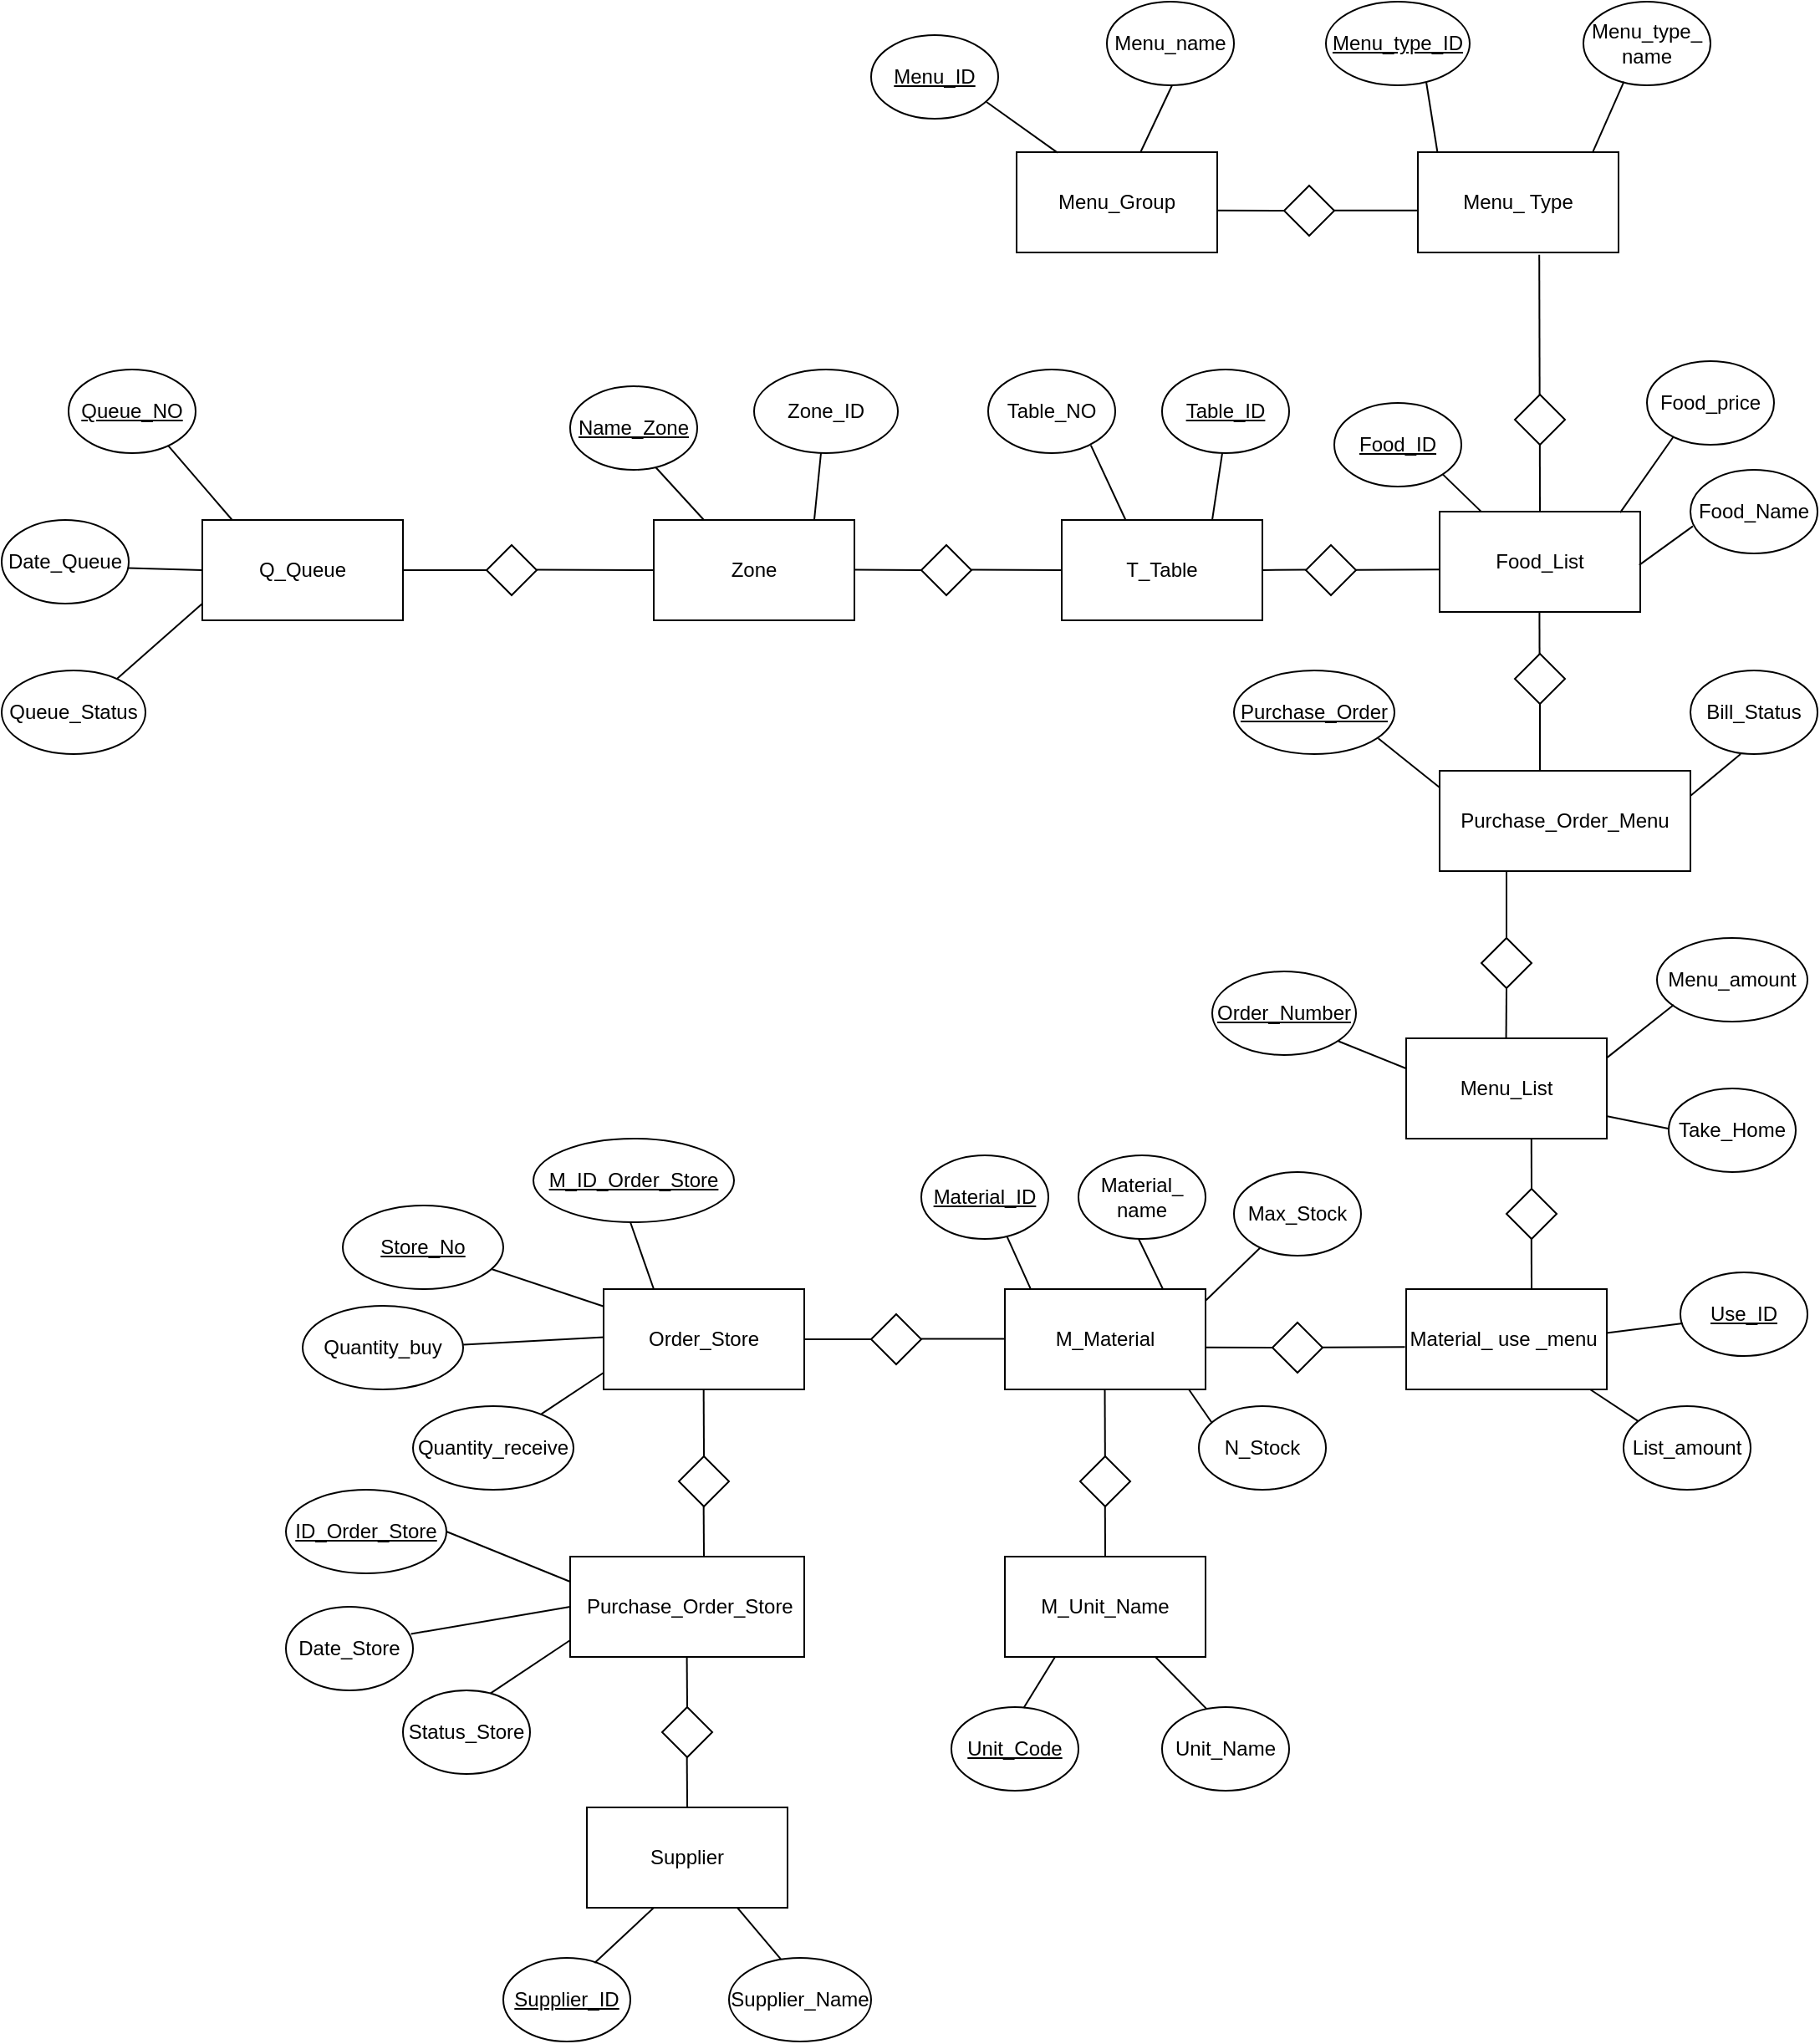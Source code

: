 <mxfile version="24.0.7" type="github">
  <diagram name="หน้า-1" id="NC8CfdXMqsGIgtxX-ItK">
    <mxGraphModel dx="3401" dy="2326" grid="1" gridSize="10" guides="1" tooltips="1" connect="1" arrows="1" fold="1" page="1" pageScale="1" pageWidth="827" pageHeight="1169" math="0" shadow="0">
      <root>
        <mxCell id="0" />
        <mxCell id="1" parent="0" />
        <mxCell id="oNc5xV1l3uZRWg-EU25s-1" value="Q_Queue" style="rounded=0;whiteSpace=wrap;html=1;" parent="1" vertex="1">
          <mxGeometry x="-160" y="60" width="120" height="60" as="geometry" />
        </mxCell>
        <mxCell id="oNc5xV1l3uZRWg-EU25s-2" value="T_Table" style="rounded=0;whiteSpace=wrap;html=1;" parent="1" vertex="1">
          <mxGeometry x="354" y="60" width="120" height="60" as="geometry" />
        </mxCell>
        <mxCell id="oNc5xV1l3uZRWg-EU25s-3" value="Menu_List" style="rounded=0;whiteSpace=wrap;html=1;" parent="1" vertex="1">
          <mxGeometry x="560" y="370" width="120" height="60" as="geometry" />
        </mxCell>
        <mxCell id="oNc5xV1l3uZRWg-EU25s-4" value="Purchase_Order_Menu" style="rounded=0;whiteSpace=wrap;html=1;" parent="1" vertex="1">
          <mxGeometry x="580" y="210" width="150" height="60" as="geometry" />
        </mxCell>
        <mxCell id="oNc5xV1l3uZRWg-EU25s-5" value="Food_List" style="rounded=0;whiteSpace=wrap;html=1;" parent="1" vertex="1">
          <mxGeometry x="580" y="55" width="120" height="60" as="geometry" />
        </mxCell>
        <mxCell id="oNc5xV1l3uZRWg-EU25s-6" value="Material_ use _menu&amp;nbsp;" style="rounded=0;whiteSpace=wrap;html=1;" parent="1" vertex="1">
          <mxGeometry x="560" y="520" width="120" height="60" as="geometry" />
        </mxCell>
        <mxCell id="oNc5xV1l3uZRWg-EU25s-7" value="M_Material" style="rounded=0;whiteSpace=wrap;html=1;" parent="1" vertex="1">
          <mxGeometry x="320" y="520" width="120" height="60" as="geometry" />
        </mxCell>
        <mxCell id="oNc5xV1l3uZRWg-EU25s-8" value="Menu_ Type" style="rounded=0;whiteSpace=wrap;html=1;" parent="1" vertex="1">
          <mxGeometry x="567" y="-160" width="120" height="60" as="geometry" />
        </mxCell>
        <mxCell id="oNc5xV1l3uZRWg-EU25s-9" value="&amp;nbsp;Menu_Group&amp;nbsp;" style="rounded=0;whiteSpace=wrap;html=1;" parent="1" vertex="1">
          <mxGeometry x="327" y="-160" width="120" height="60" as="geometry" />
        </mxCell>
        <mxCell id="oNc5xV1l3uZRWg-EU25s-10" value="M_Unit_Name" style="rounded=0;whiteSpace=wrap;html=1;" parent="1" vertex="1">
          <mxGeometry x="320" y="680" width="120" height="60" as="geometry" />
        </mxCell>
        <mxCell id="oNc5xV1l3uZRWg-EU25s-11" value="Zone" style="rounded=0;whiteSpace=wrap;html=1;" parent="1" vertex="1">
          <mxGeometry x="110" y="60" width="120" height="60" as="geometry" />
        </mxCell>
        <mxCell id="oNc5xV1l3uZRWg-EU25s-12" value="Order_Store" style="rounded=0;whiteSpace=wrap;html=1;" parent="1" vertex="1">
          <mxGeometry x="80" y="520" width="120" height="60" as="geometry" />
        </mxCell>
        <mxCell id="oNc5xV1l3uZRWg-EU25s-13" value="&amp;nbsp;Purchase_Order_Store" style="rounded=0;whiteSpace=wrap;html=1;" parent="1" vertex="1">
          <mxGeometry x="60" y="680" width="140" height="60" as="geometry" />
        </mxCell>
        <mxCell id="oNc5xV1l3uZRWg-EU25s-14" value="Supplier" style="rounded=0;whiteSpace=wrap;html=1;" parent="1" vertex="1">
          <mxGeometry x="70" y="830" width="120" height="60" as="geometry" />
        </mxCell>
        <mxCell id="oNc5xV1l3uZRWg-EU25s-18" value="" style="rhombus;whiteSpace=wrap;html=1;" parent="1" vertex="1">
          <mxGeometry x="10" y="75" width="30" height="30" as="geometry" />
        </mxCell>
        <mxCell id="oNc5xV1l3uZRWg-EU25s-20" value="" style="endArrow=none;html=1;rounded=0;" parent="1" source="oNc5xV1l3uZRWg-EU25s-1" edge="1">
          <mxGeometry width="50" height="50" relative="1" as="geometry">
            <mxPoint x="-40" y="140" as="sourcePoint" />
            <mxPoint x="10" y="90" as="targetPoint" />
          </mxGeometry>
        </mxCell>
        <mxCell id="oNc5xV1l3uZRWg-EU25s-21" value="" style="endArrow=none;html=1;rounded=0;entryX=0;entryY=0.5;entryDx=0;entryDy=0;" parent="1" target="oNc5xV1l3uZRWg-EU25s-11" edge="1">
          <mxGeometry width="50" height="50" relative="1" as="geometry">
            <mxPoint x="40" y="89.76" as="sourcePoint" />
            <mxPoint x="90" y="89.76" as="targetPoint" />
          </mxGeometry>
        </mxCell>
        <mxCell id="oNc5xV1l3uZRWg-EU25s-22" value="" style="rhombus;whiteSpace=wrap;html=1;" parent="1" vertex="1">
          <mxGeometry x="270" y="75" width="30" height="30" as="geometry" />
        </mxCell>
        <mxCell id="oNc5xV1l3uZRWg-EU25s-23" value="" style="endArrow=none;html=1;rounded=0;" parent="1" edge="1">
          <mxGeometry width="50" height="50" relative="1" as="geometry">
            <mxPoint x="230" y="89.76" as="sourcePoint" />
            <mxPoint x="270" y="90" as="targetPoint" />
          </mxGeometry>
        </mxCell>
        <mxCell id="oNc5xV1l3uZRWg-EU25s-24" value="" style="endArrow=none;html=1;rounded=0;entryX=0;entryY=0.5;entryDx=0;entryDy=0;" parent="1" target="oNc5xV1l3uZRWg-EU25s-2" edge="1">
          <mxGeometry width="50" height="50" relative="1" as="geometry">
            <mxPoint x="300" y="89.76" as="sourcePoint" />
            <mxPoint x="350" y="89.76" as="targetPoint" />
          </mxGeometry>
        </mxCell>
        <mxCell id="oNc5xV1l3uZRWg-EU25s-25" value="" style="rhombus;whiteSpace=wrap;html=1;" parent="1" vertex="1">
          <mxGeometry x="500" y="75" width="30" height="30" as="geometry" />
        </mxCell>
        <mxCell id="oNc5xV1l3uZRWg-EU25s-26" value="" style="endArrow=none;html=1;rounded=0;exitX=1;exitY=0.5;exitDx=0;exitDy=0;" parent="1" source="oNc5xV1l3uZRWg-EU25s-2" edge="1">
          <mxGeometry width="50" height="50" relative="1" as="geometry">
            <mxPoint x="480" y="90" as="sourcePoint" />
            <mxPoint x="500" y="89.76" as="targetPoint" />
          </mxGeometry>
        </mxCell>
        <mxCell id="oNc5xV1l3uZRWg-EU25s-30" value="" style="endArrow=none;html=1;rounded=0;exitX=0.4;exitY=0.003;exitDx=0;exitDy=0;exitPerimeter=0;" parent="1" source="oNc5xV1l3uZRWg-EU25s-4" target="oNc5xV1l3uZRWg-EU25s-36" edge="1">
          <mxGeometry width="50" height="50" relative="1" as="geometry">
            <mxPoint x="1109.92" y="230" as="sourcePoint" />
            <mxPoint x="1109.92" y="210" as="targetPoint" />
          </mxGeometry>
        </mxCell>
        <mxCell id="oNc5xV1l3uZRWg-EU25s-31" value="" style="rhombus;whiteSpace=wrap;html=1;" parent="1" vertex="1">
          <mxGeometry x="625" y="-15" width="30" height="30" as="geometry" />
        </mxCell>
        <mxCell id="oNc5xV1l3uZRWg-EU25s-33" value="" style="endArrow=none;html=1;rounded=0;exitX=0.4;exitY=0.003;exitDx=0;exitDy=0;exitPerimeter=0;" parent="1" edge="1">
          <mxGeometry width="50" height="50" relative="1" as="geometry">
            <mxPoint x="639.79" y="145" as="sourcePoint" />
            <mxPoint x="639.71" y="115" as="targetPoint" />
          </mxGeometry>
        </mxCell>
        <mxCell id="oNc5xV1l3uZRWg-EU25s-34" value="" style="endArrow=none;html=1;rounded=0;exitX=0.5;exitY=0;exitDx=0;exitDy=0;" parent="1" source="oNc5xV1l3uZRWg-EU25s-5" edge="1">
          <mxGeometry width="50" height="50" relative="1" as="geometry">
            <mxPoint x="640.01" y="45" as="sourcePoint" />
            <mxPoint x="639.93" y="15" as="targetPoint" />
          </mxGeometry>
        </mxCell>
        <mxCell id="oNc5xV1l3uZRWg-EU25s-36" value="" style="rhombus;whiteSpace=wrap;html=1;" parent="1" vertex="1">
          <mxGeometry x="625" y="140" width="30" height="30" as="geometry" />
        </mxCell>
        <mxCell id="oNc5xV1l3uZRWg-EU25s-37" value="" style="rhombus;whiteSpace=wrap;html=1;" parent="1" vertex="1">
          <mxGeometry x="487" y="-140" width="30" height="30" as="geometry" />
        </mxCell>
        <mxCell id="oNc5xV1l3uZRWg-EU25s-38" value="" style="rhombus;whiteSpace=wrap;html=1;" parent="1" vertex="1">
          <mxGeometry x="480" y="540" width="30" height="30" as="geometry" />
        </mxCell>
        <mxCell id="oNc5xV1l3uZRWg-EU25s-39" value="" style="rhombus;whiteSpace=wrap;html=1;" parent="1" vertex="1">
          <mxGeometry x="240" y="535" width="30" height="30" as="geometry" />
        </mxCell>
        <mxCell id="oNc5xV1l3uZRWg-EU25s-40" value="" style="rhombus;whiteSpace=wrap;html=1;" parent="1" vertex="1">
          <mxGeometry x="365" y="620" width="30" height="30" as="geometry" />
        </mxCell>
        <mxCell id="oNc5xV1l3uZRWg-EU25s-41" value="" style="rhombus;whiteSpace=wrap;html=1;" parent="1" vertex="1">
          <mxGeometry x="125" y="620" width="30" height="30" as="geometry" />
        </mxCell>
        <mxCell id="oNc5xV1l3uZRWg-EU25s-42" value="" style="rhombus;whiteSpace=wrap;html=1;" parent="1" vertex="1">
          <mxGeometry x="115" y="770" width="30" height="30" as="geometry" />
        </mxCell>
        <mxCell id="oNc5xV1l3uZRWg-EU25s-45" value="" style="endArrow=none;html=1;rounded=0;exitX=0.5;exitY=0;exitDx=0;exitDy=0;" parent="1" edge="1">
          <mxGeometry width="50" height="50" relative="1" as="geometry">
            <mxPoint x="379.93" y="620" as="sourcePoint" />
            <mxPoint x="379.76" y="580" as="targetPoint" />
          </mxGeometry>
        </mxCell>
        <mxCell id="oNc5xV1l3uZRWg-EU25s-46" value="" style="endArrow=none;html=1;rounded=0;" parent="1" edge="1">
          <mxGeometry width="50" height="50" relative="1" as="geometry">
            <mxPoint x="380" y="680" as="sourcePoint" />
            <mxPoint x="379.9" y="650" as="targetPoint" />
          </mxGeometry>
        </mxCell>
        <mxCell id="oNc5xV1l3uZRWg-EU25s-47" value="" style="endArrow=none;html=1;rounded=0;exitX=0.5;exitY=0;exitDx=0;exitDy=0;" parent="1" edge="1">
          <mxGeometry width="50" height="50" relative="1" as="geometry">
            <mxPoint x="140.0" y="620" as="sourcePoint" />
            <mxPoint x="139.83" y="580" as="targetPoint" />
          </mxGeometry>
        </mxCell>
        <mxCell id="oNc5xV1l3uZRWg-EU25s-48" value="" style="endArrow=none;html=1;rounded=0;" parent="1" edge="1">
          <mxGeometry width="50" height="50" relative="1" as="geometry">
            <mxPoint x="140" y="680" as="sourcePoint" />
            <mxPoint x="139.83" y="650" as="targetPoint" />
          </mxGeometry>
        </mxCell>
        <mxCell id="oNc5xV1l3uZRWg-EU25s-49" value="" style="endArrow=none;html=1;rounded=0;" parent="1" edge="1">
          <mxGeometry width="50" height="50" relative="1" as="geometry">
            <mxPoint x="130" y="770" as="sourcePoint" />
            <mxPoint x="129.8" y="740" as="targetPoint" />
          </mxGeometry>
        </mxCell>
        <mxCell id="oNc5xV1l3uZRWg-EU25s-50" value="" style="endArrow=none;html=1;rounded=0;" parent="1" edge="1">
          <mxGeometry width="50" height="50" relative="1" as="geometry">
            <mxPoint x="130.03" y="830" as="sourcePoint" />
            <mxPoint x="129.83" y="800" as="targetPoint" />
          </mxGeometry>
        </mxCell>
        <mxCell id="oNc5xV1l3uZRWg-EU25s-51" value="" style="endArrow=none;html=1;rounded=0;entryX=-0.003;entryY=0.578;entryDx=0;entryDy=0;entryPerimeter=0;" parent="1" target="oNc5xV1l3uZRWg-EU25s-5" edge="1">
          <mxGeometry width="50" height="50" relative="1" as="geometry">
            <mxPoint x="530" y="89.88" as="sourcePoint" />
            <mxPoint x="584" y="90.12" as="targetPoint" />
          </mxGeometry>
        </mxCell>
        <mxCell id="oNc5xV1l3uZRWg-EU25s-53" value="" style="endArrow=none;html=1;rounded=0;entryX=0;entryY=0.582;entryDx=0;entryDy=0;entryPerimeter=0;" parent="1" target="oNc5xV1l3uZRWg-EU25s-8" edge="1">
          <mxGeometry width="50" height="50" relative="1" as="geometry">
            <mxPoint x="517" y="-125.1" as="sourcePoint" />
            <mxPoint x="557" y="-125" as="targetPoint" />
          </mxGeometry>
        </mxCell>
        <mxCell id="oNc5xV1l3uZRWg-EU25s-54" value="" style="endArrow=none;html=1;rounded=0;" parent="1" edge="1">
          <mxGeometry width="50" height="50" relative="1" as="geometry">
            <mxPoint x="447" y="-125.1" as="sourcePoint" />
            <mxPoint x="487" y="-125" as="targetPoint" />
          </mxGeometry>
        </mxCell>
        <mxCell id="oNc5xV1l3uZRWg-EU25s-55" value="" style="endArrow=none;html=1;rounded=0;entryX=0;entryY=0.582;entryDx=0;entryDy=0;entryPerimeter=0;" parent="1" edge="1">
          <mxGeometry width="50" height="50" relative="1" as="geometry">
            <mxPoint x="270" y="549.71" as="sourcePoint" />
            <mxPoint x="320" y="549.81" as="targetPoint" />
          </mxGeometry>
        </mxCell>
        <mxCell id="oNc5xV1l3uZRWg-EU25s-56" value="" style="endArrow=none;html=1;rounded=0;entryX=0;entryY=0.582;entryDx=0;entryDy=0;entryPerimeter=0;" parent="1" edge="1">
          <mxGeometry width="50" height="50" relative="1" as="geometry">
            <mxPoint x="200" y="550" as="sourcePoint" />
            <mxPoint x="240" y="550" as="targetPoint" />
          </mxGeometry>
        </mxCell>
        <mxCell id="oNc5xV1l3uZRWg-EU25s-57" value="" style="endArrow=none;html=1;rounded=0;" parent="1" edge="1">
          <mxGeometry width="50" height="50" relative="1" as="geometry">
            <mxPoint x="440" y="554.9" as="sourcePoint" />
            <mxPoint x="480" y="555" as="targetPoint" />
          </mxGeometry>
        </mxCell>
        <mxCell id="oNc5xV1l3uZRWg-EU25s-58" value="" style="endArrow=none;html=1;rounded=0;entryX=-0.006;entryY=0.578;entryDx=0;entryDy=0;entryPerimeter=0;" parent="1" target="oNc5xV1l3uZRWg-EU25s-6" edge="1">
          <mxGeometry width="50" height="50" relative="1" as="geometry">
            <mxPoint x="510" y="554.9" as="sourcePoint" />
            <mxPoint x="550" y="555" as="targetPoint" />
          </mxGeometry>
        </mxCell>
        <mxCell id="oNc5xV1l3uZRWg-EU25s-60" value="Material_&lt;div&gt;name&lt;/div&gt;" style="ellipse;whiteSpace=wrap;html=1;" parent="1" vertex="1">
          <mxGeometry x="364" y="440" width="76" height="50" as="geometry" />
        </mxCell>
        <mxCell id="oNc5xV1l3uZRWg-EU25s-62" value="&lt;u&gt;Material_ID&lt;/u&gt;" style="ellipse;whiteSpace=wrap;html=1;" parent="1" vertex="1">
          <mxGeometry x="270" y="440" width="76" height="50" as="geometry" />
        </mxCell>
        <mxCell id="oNc5xV1l3uZRWg-EU25s-63" value="Max_Stock" style="ellipse;whiteSpace=wrap;html=1;" parent="1" vertex="1">
          <mxGeometry x="457" y="450" width="76" height="50" as="geometry" />
        </mxCell>
        <mxCell id="oNc5xV1l3uZRWg-EU25s-64" value="N_Stock" style="ellipse;whiteSpace=wrap;html=1;" parent="1" vertex="1">
          <mxGeometry x="436" y="590" width="76" height="50" as="geometry" />
        </mxCell>
        <mxCell id="oNc5xV1l3uZRWg-EU25s-66" value="&lt;u&gt;Unit_Code&lt;/u&gt;" style="ellipse;whiteSpace=wrap;html=1;" parent="1" vertex="1">
          <mxGeometry x="288" y="770" width="76" height="50" as="geometry" />
        </mxCell>
        <mxCell id="oNc5xV1l3uZRWg-EU25s-67" value="Unit_Name" style="ellipse;whiteSpace=wrap;html=1;" parent="1" vertex="1">
          <mxGeometry x="414" y="770" width="76" height="50" as="geometry" />
        </mxCell>
        <mxCell id="oNc5xV1l3uZRWg-EU25s-68" value="&lt;u&gt;Supplier_ID&lt;/u&gt;" style="ellipse;whiteSpace=wrap;html=1;" parent="1" vertex="1">
          <mxGeometry x="20" y="920" width="76" height="50" as="geometry" />
        </mxCell>
        <mxCell id="oNc5xV1l3uZRWg-EU25s-69" value="Supplier_Name" style="ellipse;whiteSpace=wrap;html=1;" parent="1" vertex="1">
          <mxGeometry x="155" y="920" width="85" height="50" as="geometry" />
        </mxCell>
        <mxCell id="oNc5xV1l3uZRWg-EU25s-70" value="&lt;u&gt;ID_Order_Store&lt;/u&gt;" style="ellipse;whiteSpace=wrap;html=1;" parent="1" vertex="1">
          <mxGeometry x="-110" y="640" width="96" height="50" as="geometry" />
        </mxCell>
        <mxCell id="oNc5xV1l3uZRWg-EU25s-71" value="Date_Store" style="ellipse;whiteSpace=wrap;html=1;" parent="1" vertex="1">
          <mxGeometry x="-110" y="710" width="76" height="50" as="geometry" />
        </mxCell>
        <mxCell id="oNc5xV1l3uZRWg-EU25s-72" value="Status_Store" style="ellipse;whiteSpace=wrap;html=1;" parent="1" vertex="1">
          <mxGeometry x="-40" y="760" width="76" height="50" as="geometry" />
        </mxCell>
        <mxCell id="oNc5xV1l3uZRWg-EU25s-73" value="&lt;u&gt;M_ID_Order_Store&lt;/u&gt;" style="ellipse;whiteSpace=wrap;html=1;" parent="1" vertex="1">
          <mxGeometry x="38" y="430" width="120" height="50" as="geometry" />
        </mxCell>
        <mxCell id="oNc5xV1l3uZRWg-EU25s-74" value="&lt;u&gt;Store_No&lt;/u&gt;" style="ellipse;whiteSpace=wrap;html=1;" parent="1" vertex="1">
          <mxGeometry x="-76" y="470" width="96" height="50" as="geometry" />
        </mxCell>
        <mxCell id="oNc5xV1l3uZRWg-EU25s-75" value="Quantity_buy" style="ellipse;whiteSpace=wrap;html=1;" parent="1" vertex="1">
          <mxGeometry x="-100" y="530" width="96" height="50" as="geometry" />
        </mxCell>
        <mxCell id="oNc5xV1l3uZRWg-EU25s-76" value="Quantity_receive" style="ellipse;whiteSpace=wrap;html=1;" parent="1" vertex="1">
          <mxGeometry x="-34" y="590" width="96" height="50" as="geometry" />
        </mxCell>
        <mxCell id="oNc5xV1l3uZRWg-EU25s-77" value="&lt;u&gt;Menu_ID&lt;/u&gt;" style="ellipse;whiteSpace=wrap;html=1;" parent="1" vertex="1">
          <mxGeometry x="240" y="-230" width="76" height="50" as="geometry" />
        </mxCell>
        <mxCell id="oNc5xV1l3uZRWg-EU25s-78" value="Menu_name" style="ellipse;whiteSpace=wrap;html=1;" parent="1" vertex="1">
          <mxGeometry x="381" y="-250" width="76" height="50" as="geometry" />
        </mxCell>
        <mxCell id="oNc5xV1l3uZRWg-EU25s-79" value="Menu_type_&lt;div&gt;name&lt;/div&gt;" style="ellipse;whiteSpace=wrap;html=1;" parent="1" vertex="1">
          <mxGeometry x="666" y="-250" width="76" height="50" as="geometry" />
        </mxCell>
        <mxCell id="oNc5xV1l3uZRWg-EU25s-81" value="&lt;u&gt;Menu_type_ID&lt;/u&gt;" style="ellipse;whiteSpace=wrap;html=1;" parent="1" vertex="1">
          <mxGeometry x="512" y="-250" width="86" height="50" as="geometry" />
        </mxCell>
        <mxCell id="oNc5xV1l3uZRWg-EU25s-82" value="&lt;u&gt;Food_ID&lt;/u&gt;" style="ellipse;whiteSpace=wrap;html=1;" parent="1" vertex="1">
          <mxGeometry x="517" y="-10" width="76" height="50" as="geometry" />
        </mxCell>
        <mxCell id="oNc5xV1l3uZRWg-EU25s-83" value="Food_Name" style="ellipse;whiteSpace=wrap;html=1;" parent="1" vertex="1">
          <mxGeometry x="730" y="30" width="76" height="50" as="geometry" />
        </mxCell>
        <mxCell id="oNc5xV1l3uZRWg-EU25s-84" value="Food_price" style="ellipse;whiteSpace=wrap;html=1;" parent="1" vertex="1">
          <mxGeometry x="704" y="-35" width="76" height="50" as="geometry" />
        </mxCell>
        <mxCell id="oNc5xV1l3uZRWg-EU25s-85" value="&lt;u&gt;Use_ID&lt;/u&gt;" style="ellipse;whiteSpace=wrap;html=1;" parent="1" vertex="1">
          <mxGeometry x="724" y="510" width="76" height="50" as="geometry" />
        </mxCell>
        <mxCell id="oNc5xV1l3uZRWg-EU25s-86" value="List_amount" style="ellipse;whiteSpace=wrap;html=1;" parent="1" vertex="1">
          <mxGeometry x="690" y="590" width="76" height="50" as="geometry" />
        </mxCell>
        <mxCell id="oNc5xV1l3uZRWg-EU25s-87" value="Queue_Status" style="ellipse;whiteSpace=wrap;html=1;" parent="1" vertex="1">
          <mxGeometry x="-280" y="150" width="86" height="50" as="geometry" />
        </mxCell>
        <mxCell id="oNc5xV1l3uZRWg-EU25s-88" value="Date_Queue" style="ellipse;whiteSpace=wrap;html=1;" parent="1" vertex="1">
          <mxGeometry x="-280" y="60" width="76" height="50" as="geometry" />
        </mxCell>
        <mxCell id="oNc5xV1l3uZRWg-EU25s-89" value="&lt;u&gt;Queue_NO&lt;/u&gt;" style="ellipse;whiteSpace=wrap;html=1;" parent="1" vertex="1">
          <mxGeometry x="-240" y="-30" width="76" height="50" as="geometry" />
        </mxCell>
        <mxCell id="oNc5xV1l3uZRWg-EU25s-90" value="&lt;u&gt;Name_Zone&lt;/u&gt;" style="ellipse;whiteSpace=wrap;html=1;" parent="1" vertex="1">
          <mxGeometry x="60" y="-20" width="76" height="50" as="geometry" />
        </mxCell>
        <mxCell id="oNc5xV1l3uZRWg-EU25s-91" value="Zone_ID" style="ellipse;whiteSpace=wrap;html=1;" parent="1" vertex="1">
          <mxGeometry x="170" y="-30" width="86" height="50" as="geometry" />
        </mxCell>
        <mxCell id="oNc5xV1l3uZRWg-EU25s-92" value="Table_NO" style="ellipse;whiteSpace=wrap;html=1;" parent="1" vertex="1">
          <mxGeometry x="310" y="-30" width="76" height="50" as="geometry" />
        </mxCell>
        <mxCell id="oNc5xV1l3uZRWg-EU25s-93" value="&lt;u&gt;Table_ID&lt;/u&gt;" style="ellipse;whiteSpace=wrap;html=1;" parent="1" vertex="1">
          <mxGeometry x="414" y="-30" width="76" height="50" as="geometry" />
        </mxCell>
        <mxCell id="oNc5xV1l3uZRWg-EU25s-94" value="Bill_Status" style="ellipse;whiteSpace=wrap;html=1;" parent="1" vertex="1">
          <mxGeometry x="730" y="150" width="76" height="50" as="geometry" />
        </mxCell>
        <mxCell id="oNc5xV1l3uZRWg-EU25s-95" value="&lt;u&gt;Purchase_Order&lt;/u&gt;" style="ellipse;whiteSpace=wrap;html=1;" parent="1" vertex="1">
          <mxGeometry x="457" y="150" width="96" height="50" as="geometry" />
        </mxCell>
        <mxCell id="oNc5xV1l3uZRWg-EU25s-96" value="&lt;u&gt;Order_Number&lt;/u&gt;" style="ellipse;whiteSpace=wrap;html=1;" parent="1" vertex="1">
          <mxGeometry x="444" y="330" width="86" height="50" as="geometry" />
        </mxCell>
        <mxCell id="oNc5xV1l3uZRWg-EU25s-97" value="Menu_amount" style="ellipse;whiteSpace=wrap;html=1;" parent="1" vertex="1">
          <mxGeometry x="710" y="310" width="90" height="50" as="geometry" />
        </mxCell>
        <mxCell id="oNc5xV1l3uZRWg-EU25s-98" value="Take_Home" style="ellipse;whiteSpace=wrap;html=1;" parent="1" vertex="1">
          <mxGeometry x="717" y="400" width="76" height="50" as="geometry" />
        </mxCell>
        <mxCell id="oNc5xV1l3uZRWg-EU25s-100" value="" style="endArrow=none;html=1;rounded=0;exitX=0.5;exitY=0;exitDx=0;exitDy=0;entryX=0.605;entryY=1.022;entryDx=0;entryDy=0;entryPerimeter=0;" parent="1" target="oNc5xV1l3uZRWg-EU25s-8" edge="1">
          <mxGeometry width="50" height="50" relative="1" as="geometry">
            <mxPoint x="639.83" y="-15" as="sourcePoint" />
            <mxPoint x="639.66" y="-55" as="targetPoint" />
          </mxGeometry>
        </mxCell>
        <mxCell id="oNc5xV1l3uZRWg-EU25s-101" value="" style="rhombus;whiteSpace=wrap;html=1;" parent="1" vertex="1">
          <mxGeometry x="605" y="310" width="30" height="30" as="geometry" />
        </mxCell>
        <mxCell id="oNc5xV1l3uZRWg-EU25s-102" value="" style="endArrow=none;html=1;rounded=0;" parent="1" edge="1">
          <mxGeometry width="50" height="50" relative="1" as="geometry">
            <mxPoint x="620" y="310" as="sourcePoint" />
            <mxPoint x="620" y="270" as="targetPoint" />
          </mxGeometry>
        </mxCell>
        <mxCell id="oNc5xV1l3uZRWg-EU25s-103" value="" style="endArrow=none;html=1;rounded=0;entryX=0.5;entryY=1;entryDx=0;entryDy=0;" parent="1" edge="1" target="oNc5xV1l3uZRWg-EU25s-101">
          <mxGeometry width="50" height="50" relative="1" as="geometry">
            <mxPoint x="619.78" y="370" as="sourcePoint" />
            <mxPoint x="619.66" y="350" as="targetPoint" />
          </mxGeometry>
        </mxCell>
        <mxCell id="oNc5xV1l3uZRWg-EU25s-104" value="" style="rhombus;whiteSpace=wrap;html=1;" parent="1" vertex="1">
          <mxGeometry x="620" y="460" width="30" height="30" as="geometry" />
        </mxCell>
        <mxCell id="oNc5xV1l3uZRWg-EU25s-105" value="" style="endArrow=none;html=1;rounded=0;exitX=0.5;exitY=0;exitDx=0;exitDy=0;" parent="1" source="oNc5xV1l3uZRWg-EU25s-104" edge="1">
          <mxGeometry width="50" height="50" relative="1" as="geometry">
            <mxPoint x="635.01" y="450" as="sourcePoint" />
            <mxPoint x="634.89" y="430" as="targetPoint" />
          </mxGeometry>
        </mxCell>
        <mxCell id="oNc5xV1l3uZRWg-EU25s-106" value="" style="endArrow=none;html=1;rounded=0;exitX=0.5;exitY=0;exitDx=0;exitDy=0;" parent="1" edge="1">
          <mxGeometry width="50" height="50" relative="1" as="geometry">
            <mxPoint x="635.01" y="520" as="sourcePoint" />
            <mxPoint x="634.9" y="490" as="targetPoint" />
          </mxGeometry>
        </mxCell>
        <mxCell id="BAjjqtdPfAsm28QJEfqi-2" value="" style="endArrow=none;html=1;rounded=0;exitX=0.87;exitY=0.007;exitDx=0;exitDy=0;exitPerimeter=0;entryX=0.319;entryY=0.956;entryDx=0;entryDy=0;entryPerimeter=0;" edge="1" parent="1" source="oNc5xV1l3uZRWg-EU25s-8" target="oNc5xV1l3uZRWg-EU25s-79">
          <mxGeometry width="50" height="50" relative="1" as="geometry">
            <mxPoint x="640" y="-150" as="sourcePoint" />
            <mxPoint x="690" y="-200" as="targetPoint" />
          </mxGeometry>
        </mxCell>
        <mxCell id="BAjjqtdPfAsm28QJEfqi-3" value="" style="endArrow=none;html=1;rounded=0;exitX=0.097;exitY=-0.006;exitDx=0;exitDy=0;exitPerimeter=0;entryX=0.319;entryY=0.956;entryDx=0;entryDy=0;entryPerimeter=0;" edge="1" parent="1" source="oNc5xV1l3uZRWg-EU25s-8">
          <mxGeometry width="50" height="50" relative="1" as="geometry">
            <mxPoint x="553" y="-160" as="sourcePoint" />
            <mxPoint x="572" y="-202" as="targetPoint" />
          </mxGeometry>
        </mxCell>
        <mxCell id="BAjjqtdPfAsm28QJEfqi-4" value="" style="endArrow=none;html=1;rounded=0;exitX=0.209;exitY=0.003;exitDx=0;exitDy=0;exitPerimeter=0;entryX=1;entryY=1;entryDx=0;entryDy=0;" edge="1" parent="1" source="oNc5xV1l3uZRWg-EU25s-5" target="oNc5xV1l3uZRWg-EU25s-82">
          <mxGeometry width="50" height="50" relative="1" as="geometry">
            <mxPoint x="530" y="80" as="sourcePoint" />
            <mxPoint x="580" y="30" as="targetPoint" />
          </mxGeometry>
        </mxCell>
        <mxCell id="BAjjqtdPfAsm28QJEfqi-5" value="" style="endArrow=none;html=1;rounded=0;exitX=0.9;exitY=0.009;exitDx=0;exitDy=0;exitPerimeter=0;" edge="1" parent="1" source="oNc5xV1l3uZRWg-EU25s-5">
          <mxGeometry width="50" height="50" relative="1" as="geometry">
            <mxPoint x="670" y="60" as="sourcePoint" />
            <mxPoint x="720" y="10" as="targetPoint" />
          </mxGeometry>
        </mxCell>
        <mxCell id="BAjjqtdPfAsm28QJEfqi-6" value="" style="endArrow=none;html=1;rounded=0;entryX=0.02;entryY=0.674;entryDx=0;entryDy=0;entryPerimeter=0;exitX=0.995;exitY=0.532;exitDx=0;exitDy=0;exitPerimeter=0;" edge="1" parent="1" source="oNc5xV1l3uZRWg-EU25s-5" target="oNc5xV1l3uZRWg-EU25s-83">
          <mxGeometry width="50" height="50" relative="1" as="geometry">
            <mxPoint x="680" y="110" as="sourcePoint" />
            <mxPoint x="730" y="60" as="targetPoint" />
          </mxGeometry>
        </mxCell>
        <mxCell id="BAjjqtdPfAsm28QJEfqi-7" value="" style="endArrow=none;html=1;rounded=0;exitX=0.128;exitY=-0.003;exitDx=0;exitDy=0;exitPerimeter=0;entryX=0.676;entryY=0.976;entryDx=0;entryDy=0;entryPerimeter=0;" edge="1" parent="1" source="oNc5xV1l3uZRWg-EU25s-7" target="oNc5xV1l3uZRWg-EU25s-62">
          <mxGeometry width="50" height="50" relative="1" as="geometry">
            <mxPoint x="270" y="540" as="sourcePoint" />
            <mxPoint x="320" y="490" as="targetPoint" />
          </mxGeometry>
        </mxCell>
        <mxCell id="BAjjqtdPfAsm28QJEfqi-8" value="" style="endArrow=none;html=1;rounded=0;exitX=0.789;exitY=0.006;exitDx=0;exitDy=0;exitPerimeter=0;entryX=0.676;entryY=0.976;entryDx=0;entryDy=0;entryPerimeter=0;" edge="1" parent="1" source="oNc5xV1l3uZRWg-EU25s-7">
          <mxGeometry width="50" height="50" relative="1" as="geometry">
            <mxPoint x="414" y="521" as="sourcePoint" />
            <mxPoint x="400" y="490" as="targetPoint" />
          </mxGeometry>
        </mxCell>
        <mxCell id="BAjjqtdPfAsm28QJEfqi-9" value="" style="endArrow=none;html=1;rounded=0;entryX=0.205;entryY=0.907;entryDx=0;entryDy=0;entryPerimeter=0;exitX=1.003;exitY=0.11;exitDx=0;exitDy=0;exitPerimeter=0;" edge="1" parent="1" source="oNc5xV1l3uZRWg-EU25s-7" target="oNc5xV1l3uZRWg-EU25s-63">
          <mxGeometry width="50" height="50" relative="1" as="geometry">
            <mxPoint x="420" y="540" as="sourcePoint" />
            <mxPoint x="470" y="490" as="targetPoint" />
          </mxGeometry>
        </mxCell>
        <mxCell id="BAjjqtdPfAsm28QJEfqi-10" value="" style="endArrow=none;html=1;rounded=0;exitX=0.8;exitY=-0.003;exitDx=0;exitDy=0;exitPerimeter=0;" edge="1" parent="1" source="oNc5xV1l3uZRWg-EU25s-11">
          <mxGeometry width="50" height="50" relative="1" as="geometry">
            <mxPoint x="160" y="70" as="sourcePoint" />
            <mxPoint x="210" y="20" as="targetPoint" />
          </mxGeometry>
        </mxCell>
        <mxCell id="BAjjqtdPfAsm28QJEfqi-12" value="" style="endArrow=none;html=1;rounded=0;exitX=0.25;exitY=0;exitDx=0;exitDy=0;entryX=0.673;entryY=0.97;entryDx=0;entryDy=0;entryPerimeter=0;" edge="1" parent="1" source="oNc5xV1l3uZRWg-EU25s-11" target="oNc5xV1l3uZRWg-EU25s-90">
          <mxGeometry width="50" height="50" relative="1" as="geometry">
            <mxPoint x="60" y="80" as="sourcePoint" />
            <mxPoint x="110" y="30" as="targetPoint" />
          </mxGeometry>
        </mxCell>
        <mxCell id="BAjjqtdPfAsm28QJEfqi-13" value="" style="endArrow=none;html=1;rounded=0;exitX=0.75;exitY=0;exitDx=0;exitDy=0;" edge="1" parent="1" source="oNc5xV1l3uZRWg-EU25s-2">
          <mxGeometry width="50" height="50" relative="1" as="geometry">
            <mxPoint x="400" y="70" as="sourcePoint" />
            <mxPoint x="450" y="20" as="targetPoint" />
          </mxGeometry>
        </mxCell>
        <mxCell id="BAjjqtdPfAsm28QJEfqi-14" value="" style="endArrow=none;html=1;rounded=0;exitX=0.317;exitY=-0.006;exitDx=0;exitDy=0;exitPerimeter=0;entryX=0.808;entryY=0.906;entryDx=0;entryDy=0;entryPerimeter=0;" edge="1" parent="1" source="oNc5xV1l3uZRWg-EU25s-2" target="oNc5xV1l3uZRWg-EU25s-92">
          <mxGeometry width="50" height="50" relative="1" as="geometry">
            <mxPoint x="320" y="60" as="sourcePoint" />
            <mxPoint x="370" y="10" as="targetPoint" />
          </mxGeometry>
        </mxCell>
        <mxCell id="BAjjqtdPfAsm28QJEfqi-15" value="" style="endArrow=none;html=1;rounded=0;entryX=0.787;entryY=0.917;entryDx=0;entryDy=0;entryPerimeter=0;exitX=0.148;exitY=-0.002;exitDx=0;exitDy=0;exitPerimeter=0;" edge="1" parent="1" source="oNc5xV1l3uZRWg-EU25s-1" target="oNc5xV1l3uZRWg-EU25s-89">
          <mxGeometry width="50" height="50" relative="1" as="geometry">
            <mxPoint x="-170" y="40" as="sourcePoint" />
            <mxPoint x="-120" y="-10" as="targetPoint" />
          </mxGeometry>
        </mxCell>
        <mxCell id="BAjjqtdPfAsm28QJEfqi-16" value="" style="endArrow=none;html=1;rounded=0;exitX=0.999;exitY=0.575;exitDx=0;exitDy=0;exitPerimeter=0;" edge="1" parent="1" source="oNc5xV1l3uZRWg-EU25s-88">
          <mxGeometry width="50" height="50" relative="1" as="geometry">
            <mxPoint x="-210" y="140" as="sourcePoint" />
            <mxPoint x="-160" y="90" as="targetPoint" />
          </mxGeometry>
        </mxCell>
        <mxCell id="BAjjqtdPfAsm28QJEfqi-17" value="" style="endArrow=none;html=1;rounded=0;exitX=0.8;exitY=0.102;exitDx=0;exitDy=0;exitPerimeter=0;" edge="1" parent="1" source="oNc5xV1l3uZRWg-EU25s-87">
          <mxGeometry width="50" height="50" relative="1" as="geometry">
            <mxPoint x="-210" y="160" as="sourcePoint" />
            <mxPoint x="-160" y="110" as="targetPoint" />
          </mxGeometry>
        </mxCell>
        <mxCell id="BAjjqtdPfAsm28QJEfqi-18" value="" style="endArrow=none;html=1;rounded=0;" edge="1" parent="1" source="oNc5xV1l3uZRWg-EU25s-9">
          <mxGeometry width="50" height="50" relative="1" as="geometry">
            <mxPoint x="370" y="-150" as="sourcePoint" />
            <mxPoint x="420" y="-200" as="targetPoint" />
          </mxGeometry>
        </mxCell>
        <mxCell id="BAjjqtdPfAsm28QJEfqi-19" value="" style="endArrow=none;html=1;rounded=0;exitX=0.204;exitY=0.005;exitDx=0;exitDy=0;exitPerimeter=0;" edge="1" parent="1" source="oNc5xV1l3uZRWg-EU25s-9">
          <mxGeometry width="50" height="50" relative="1" as="geometry">
            <mxPoint x="348.68" y="-159.4" as="sourcePoint" />
            <mxPoint x="309" y="-190" as="targetPoint" />
          </mxGeometry>
        </mxCell>
        <mxCell id="BAjjqtdPfAsm28QJEfqi-20" value="" style="endArrow=none;html=1;rounded=0;entryX=0.899;entryY=0.813;entryDx=0;entryDy=0;entryPerimeter=0;exitX=0;exitY=0.167;exitDx=0;exitDy=0;exitPerimeter=0;" edge="1" parent="1" source="oNc5xV1l3uZRWg-EU25s-4" target="oNc5xV1l3uZRWg-EU25s-95">
          <mxGeometry width="50" height="50" relative="1" as="geometry">
            <mxPoint x="480" y="270" as="sourcePoint" />
            <mxPoint x="530" y="220" as="targetPoint" />
          </mxGeometry>
        </mxCell>
        <mxCell id="BAjjqtdPfAsm28QJEfqi-21" value="" style="endArrow=none;html=1;rounded=0;exitX=1;exitY=0.25;exitDx=0;exitDy=0;" edge="1" parent="1" source="oNc5xV1l3uZRWg-EU25s-4">
          <mxGeometry width="50" height="50" relative="1" as="geometry">
            <mxPoint x="710" y="250" as="sourcePoint" />
            <mxPoint x="760" y="200" as="targetPoint" />
          </mxGeometry>
        </mxCell>
        <mxCell id="BAjjqtdPfAsm28QJEfqi-22" value="" style="endArrow=none;html=1;rounded=0;exitX=-0.001;exitY=0.3;exitDx=0;exitDy=0;exitPerimeter=0;entryX=0.878;entryY=0.835;entryDx=0;entryDy=0;entryPerimeter=0;" edge="1" parent="1" source="oNc5xV1l3uZRWg-EU25s-3" target="oNc5xV1l3uZRWg-EU25s-96">
          <mxGeometry width="50" height="50" relative="1" as="geometry">
            <mxPoint x="470" y="420" as="sourcePoint" />
            <mxPoint x="520" y="370" as="targetPoint" />
          </mxGeometry>
        </mxCell>
        <mxCell id="BAjjqtdPfAsm28QJEfqi-23" value="" style="endArrow=none;html=1;rounded=0;exitX=1;exitY=0.195;exitDx=0;exitDy=0;exitPerimeter=0;" edge="1" parent="1" source="oNc5xV1l3uZRWg-EU25s-3">
          <mxGeometry width="50" height="50" relative="1" as="geometry">
            <mxPoint x="670" y="400" as="sourcePoint" />
            <mxPoint x="720" y="350" as="targetPoint" />
          </mxGeometry>
        </mxCell>
        <mxCell id="BAjjqtdPfAsm28QJEfqi-24" value="" style="endArrow=none;html=1;rounded=0;exitX=1.002;exitY=0.777;exitDx=0;exitDy=0;exitPerimeter=0;entryX=-0.003;entryY=0.479;entryDx=0;entryDy=0;entryPerimeter=0;" edge="1" parent="1" source="oNc5xV1l3uZRWg-EU25s-3" target="oNc5xV1l3uZRWg-EU25s-98">
          <mxGeometry width="50" height="50" relative="1" as="geometry">
            <mxPoint x="670" y="470" as="sourcePoint" />
            <mxPoint x="720" y="420" as="targetPoint" />
          </mxGeometry>
        </mxCell>
        <mxCell id="BAjjqtdPfAsm28QJEfqi-25" value="" style="endArrow=none;html=1;rounded=0;entryX=0.018;entryY=0.609;entryDx=0;entryDy=0;entryPerimeter=0;exitX=0.999;exitY=0.438;exitDx=0;exitDy=0;exitPerimeter=0;" edge="1" parent="1" source="oNc5xV1l3uZRWg-EU25s-6" target="oNc5xV1l3uZRWg-EU25s-85">
          <mxGeometry width="50" height="50" relative="1" as="geometry">
            <mxPoint x="670" y="590" as="sourcePoint" />
            <mxPoint x="720" y="540" as="targetPoint" />
          </mxGeometry>
        </mxCell>
        <mxCell id="BAjjqtdPfAsm28QJEfqi-26" value="" style="endArrow=none;html=1;rounded=0;exitX=0.112;exitY=0.176;exitDx=0;exitDy=0;exitPerimeter=0;" edge="1" parent="1" source="oNc5xV1l3uZRWg-EU25s-86">
          <mxGeometry width="50" height="50" relative="1" as="geometry">
            <mxPoint x="620" y="630" as="sourcePoint" />
            <mxPoint x="670" y="580" as="targetPoint" />
          </mxGeometry>
        </mxCell>
        <mxCell id="BAjjqtdPfAsm28QJEfqi-27" value="" style="endArrow=none;html=1;rounded=0;exitX=0.1;exitY=0.193;exitDx=0;exitDy=0;exitPerimeter=0;" edge="1" parent="1" source="oNc5xV1l3uZRWg-EU25s-64">
          <mxGeometry width="50" height="50" relative="1" as="geometry">
            <mxPoint x="380" y="630" as="sourcePoint" />
            <mxPoint x="430" y="580" as="targetPoint" />
          </mxGeometry>
        </mxCell>
        <mxCell id="BAjjqtdPfAsm28QJEfqi-28" value="" style="endArrow=none;html=1;rounded=0;exitX=0.569;exitY=0.01;exitDx=0;exitDy=0;exitPerimeter=0;" edge="1" parent="1" source="oNc5xV1l3uZRWg-EU25s-66">
          <mxGeometry width="50" height="50" relative="1" as="geometry">
            <mxPoint x="300" y="790" as="sourcePoint" />
            <mxPoint x="350" y="740" as="targetPoint" />
          </mxGeometry>
        </mxCell>
        <mxCell id="BAjjqtdPfAsm28QJEfqi-29" value="" style="endArrow=none;html=1;rounded=0;exitX=0.352;exitY=0.024;exitDx=0;exitDy=0;exitPerimeter=0;" edge="1" parent="1" source="oNc5xV1l3uZRWg-EU25s-67">
          <mxGeometry width="50" height="50" relative="1" as="geometry">
            <mxPoint x="360" y="790" as="sourcePoint" />
            <mxPoint x="410" y="740" as="targetPoint" />
          </mxGeometry>
        </mxCell>
        <mxCell id="BAjjqtdPfAsm28QJEfqi-30" value="" style="endArrow=none;html=1;rounded=0;exitX=0.25;exitY=0;exitDx=0;exitDy=0;" edge="1" parent="1" source="oNc5xV1l3uZRWg-EU25s-12">
          <mxGeometry width="50" height="50" relative="1" as="geometry">
            <mxPoint x="46" y="530" as="sourcePoint" />
            <mxPoint x="96" y="480" as="targetPoint" />
          </mxGeometry>
        </mxCell>
        <mxCell id="BAjjqtdPfAsm28QJEfqi-31" value="" style="endArrow=none;html=1;rounded=0;entryX=0.001;entryY=0.173;entryDx=0;entryDy=0;entryPerimeter=0;exitX=0.93;exitY=0.762;exitDx=0;exitDy=0;exitPerimeter=0;" edge="1" parent="1" source="oNc5xV1l3uZRWg-EU25s-74" target="oNc5xV1l3uZRWg-EU25s-12">
          <mxGeometry width="50" height="50" relative="1" as="geometry">
            <mxPoint x="10" y="550" as="sourcePoint" />
            <mxPoint x="60" y="500" as="targetPoint" />
          </mxGeometry>
        </mxCell>
        <mxCell id="BAjjqtdPfAsm28QJEfqi-32" value="" style="endArrow=none;html=1;rounded=0;entryX=0.004;entryY=0.479;entryDx=0;entryDy=0;entryPerimeter=0;exitX=1.001;exitY=0.464;exitDx=0;exitDy=0;exitPerimeter=0;" edge="1" parent="1" source="oNc5xV1l3uZRWg-EU25s-75" target="oNc5xV1l3uZRWg-EU25s-12">
          <mxGeometry width="50" height="50" relative="1" as="geometry">
            <mxPoint x="-10" y="580" as="sourcePoint" />
            <mxPoint x="40" y="530" as="targetPoint" />
          </mxGeometry>
        </mxCell>
        <mxCell id="BAjjqtdPfAsm28QJEfqi-33" value="" style="endArrow=none;html=1;rounded=0;exitX=0.8;exitY=0.094;exitDx=0;exitDy=0;exitPerimeter=0;" edge="1" parent="1" source="oNc5xV1l3uZRWg-EU25s-76">
          <mxGeometry width="50" height="50" relative="1" as="geometry">
            <mxPoint x="30" y="620" as="sourcePoint" />
            <mxPoint x="80" y="570" as="targetPoint" />
          </mxGeometry>
        </mxCell>
        <mxCell id="BAjjqtdPfAsm28QJEfqi-34" value="" style="endArrow=none;html=1;rounded=0;exitX=1;exitY=0.5;exitDx=0;exitDy=0;entryX=0;entryY=0.25;entryDx=0;entryDy=0;" edge="1" parent="1" source="oNc5xV1l3uZRWg-EU25s-70" target="oNc5xV1l3uZRWg-EU25s-13">
          <mxGeometry width="50" height="50" relative="1" as="geometry">
            <mxPoint x="10" y="730" as="sourcePoint" />
            <mxPoint x="60" y="680" as="targetPoint" />
          </mxGeometry>
        </mxCell>
        <mxCell id="BAjjqtdPfAsm28QJEfqi-35" value="" style="endArrow=none;html=1;rounded=0;exitX=0.984;exitY=0.325;exitDx=0;exitDy=0;exitPerimeter=0;" edge="1" parent="1" source="oNc5xV1l3uZRWg-EU25s-71">
          <mxGeometry width="50" height="50" relative="1" as="geometry">
            <mxPoint x="10" y="760" as="sourcePoint" />
            <mxPoint x="60" y="710" as="targetPoint" />
          </mxGeometry>
        </mxCell>
        <mxCell id="BAjjqtdPfAsm28QJEfqi-36" value="" style="endArrow=none;html=1;rounded=0;exitX=0.688;exitY=0.036;exitDx=0;exitDy=0;exitPerimeter=0;" edge="1" parent="1" source="oNc5xV1l3uZRWg-EU25s-72">
          <mxGeometry width="50" height="50" relative="1" as="geometry">
            <mxPoint x="10" y="780" as="sourcePoint" />
            <mxPoint x="60" y="730" as="targetPoint" />
          </mxGeometry>
        </mxCell>
        <mxCell id="BAjjqtdPfAsm28QJEfqi-37" value="" style="endArrow=none;html=1;rounded=0;exitX=0.719;exitY=0.06;exitDx=0;exitDy=0;exitPerimeter=0;" edge="1" parent="1" source="oNc5xV1l3uZRWg-EU25s-68">
          <mxGeometry width="50" height="50" relative="1" as="geometry">
            <mxPoint x="60" y="940" as="sourcePoint" />
            <mxPoint x="110" y="890" as="targetPoint" />
          </mxGeometry>
        </mxCell>
        <mxCell id="BAjjqtdPfAsm28QJEfqi-38" value="" style="endArrow=none;html=1;rounded=0;entryX=0.75;entryY=1;entryDx=0;entryDy=0;exitX=0.364;exitY=0.013;exitDx=0;exitDy=0;exitPerimeter=0;" edge="1" parent="1" source="oNc5xV1l3uZRWg-EU25s-69" target="oNc5xV1l3uZRWg-EU25s-14">
          <mxGeometry width="50" height="50" relative="1" as="geometry">
            <mxPoint x="170" y="940" as="sourcePoint" />
            <mxPoint x="220" y="890" as="targetPoint" />
          </mxGeometry>
        </mxCell>
      </root>
    </mxGraphModel>
  </diagram>
</mxfile>
